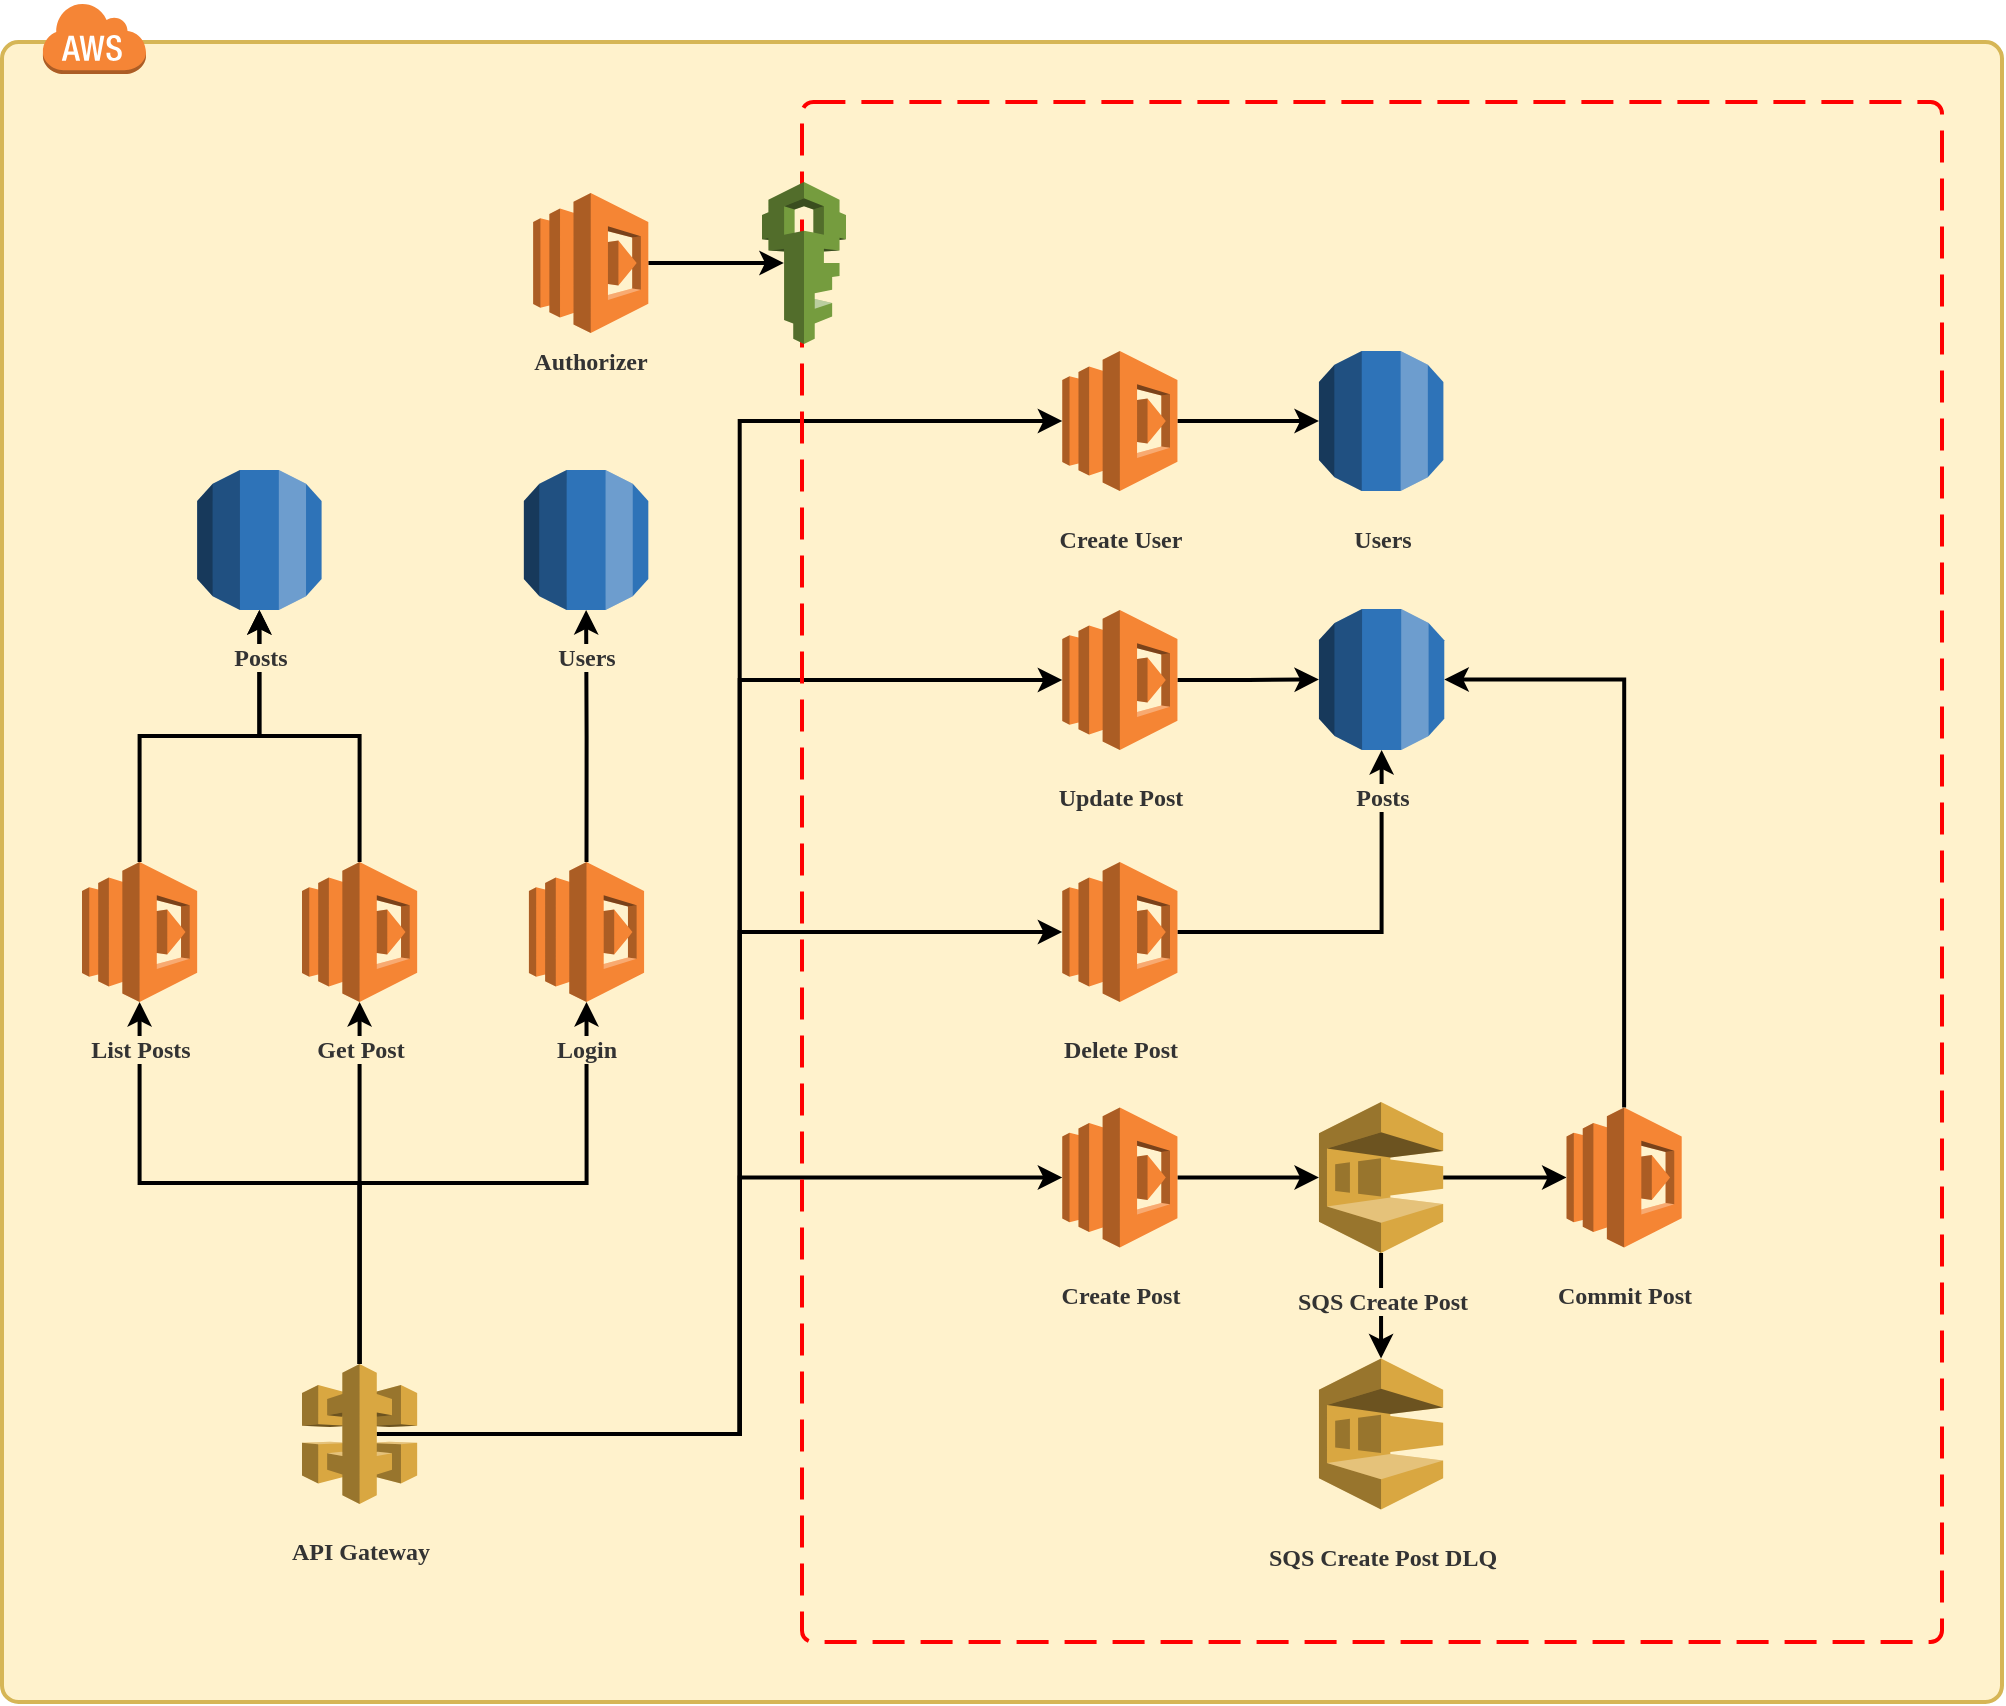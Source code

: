 <mxfile version="13.2.6" type="device"><diagram name="Page-1" id="822b0af5-4adb-64df-f703-e8dfc1f81529"><mxGraphModel dx="1426" dy="1604" grid="1" gridSize="10" guides="1" tooltips="1" connect="1" arrows="1" fold="1" page="1" pageScale="1" pageWidth="1100" pageHeight="850" background="#ffffff" math="0" shadow="0"><root><mxCell id="0"/><mxCell id="1" parent="0"/><mxCell id="55I_buVl4TcDoEqUeiso-3" value="" style="rounded=1;arcSize=1;dashed=0;fillColor=#fff2cc;strokeWidth=2;strokeColor=#d6b656;" vertex="1" parent="1"><mxGeometry x="60" y="-320" width="1000" height="830" as="geometry"/></mxCell><mxCell id="55I_buVl4TcDoEqUeiso-4" value="" style="dashed=0;html=1;shape=mxgraph.aws3.cloud;fillColor=#F58536;gradientColor=none;dashed=0;" vertex="1" parent="1"><mxGeometry x="80" y="-340" width="52" height="36" as="geometry"/></mxCell><mxCell id="55I_buVl4TcDoEqUeiso-25" style="edgeStyle=orthogonalEdgeStyle;rounded=0;orthogonalLoop=1;jettySize=auto;html=1;exitX=0.5;exitY=0;exitDx=0;exitDy=0;exitPerimeter=0;entryX=0.5;entryY=1;entryDx=0;entryDy=0;entryPerimeter=0;strokeWidth=2;" edge="1" parent="1" source="55I_buVl4TcDoEqUeiso-1" target="55I_buVl4TcDoEqUeiso-11"><mxGeometry relative="1" as="geometry"/></mxCell><mxCell id="55I_buVl4TcDoEqUeiso-26" style="edgeStyle=orthogonalEdgeStyle;rounded=0;orthogonalLoop=1;jettySize=auto;html=1;exitX=0.5;exitY=0;exitDx=0;exitDy=0;exitPerimeter=0;entryX=0.5;entryY=1;entryDx=0;entryDy=0;entryPerimeter=0;strokeWidth=2;" edge="1" parent="1" source="55I_buVl4TcDoEqUeiso-1" target="55I_buVl4TcDoEqUeiso-12"><mxGeometry relative="1" as="geometry"/></mxCell><mxCell id="55I_buVl4TcDoEqUeiso-27" style="edgeStyle=orthogonalEdgeStyle;rounded=0;orthogonalLoop=1;jettySize=auto;html=1;exitX=0.5;exitY=0;exitDx=0;exitDy=0;exitPerimeter=0;entryX=0.5;entryY=1;entryDx=0;entryDy=0;entryPerimeter=0;strokeWidth=2;" edge="1" parent="1" source="55I_buVl4TcDoEqUeiso-1" target="55I_buVl4TcDoEqUeiso-13"><mxGeometry relative="1" as="geometry"/></mxCell><mxCell id="55I_buVl4TcDoEqUeiso-29" style="edgeStyle=orthogonalEdgeStyle;rounded=0;orthogonalLoop=1;jettySize=auto;html=1;exitX=0.65;exitY=0.5;exitDx=0;exitDy=0;exitPerimeter=0;entryX=0;entryY=0.5;entryDx=0;entryDy=0;entryPerimeter=0;strokeWidth=2;" edge="1" parent="1" source="55I_buVl4TcDoEqUeiso-1" target="55I_buVl4TcDoEqUeiso-15"><mxGeometry relative="1" as="geometry"/></mxCell><mxCell id="55I_buVl4TcDoEqUeiso-30" style="edgeStyle=orthogonalEdgeStyle;rounded=0;orthogonalLoop=1;jettySize=auto;html=1;exitX=0.65;exitY=0.5;exitDx=0;exitDy=0;exitPerimeter=0;entryX=0;entryY=0.5;entryDx=0;entryDy=0;entryPerimeter=0;strokeWidth=2;" edge="1" parent="1" source="55I_buVl4TcDoEqUeiso-1" target="55I_buVl4TcDoEqUeiso-16"><mxGeometry relative="1" as="geometry"/></mxCell><mxCell id="55I_buVl4TcDoEqUeiso-31" style="edgeStyle=orthogonalEdgeStyle;rounded=0;orthogonalLoop=1;jettySize=auto;html=1;exitX=0.65;exitY=0.5;exitDx=0;exitDy=0;exitPerimeter=0;entryX=0;entryY=0.5;entryDx=0;entryDy=0;entryPerimeter=0;strokeWidth=2;" edge="1" parent="1" source="55I_buVl4TcDoEqUeiso-1" target="55I_buVl4TcDoEqUeiso-14"><mxGeometry relative="1" as="geometry"/></mxCell><mxCell id="55I_buVl4TcDoEqUeiso-46" style="edgeStyle=orthogonalEdgeStyle;rounded=0;orthogonalLoop=1;jettySize=auto;html=1;exitX=0.65;exitY=0.5;exitDx=0;exitDy=0;exitPerimeter=0;entryX=0;entryY=0.5;entryDx=0;entryDy=0;entryPerimeter=0;strokeWidth=2;fontFamily=Verdana;fontColor=#333333;" edge="1" parent="1" source="55I_buVl4TcDoEqUeiso-1" target="55I_buVl4TcDoEqUeiso-42"><mxGeometry relative="1" as="geometry"/></mxCell><mxCell id="55I_buVl4TcDoEqUeiso-1" value="API Gateway" style="outlineConnect=0;dashed=0;verticalLabelPosition=bottom;verticalAlign=top;align=center;html=1;shape=mxgraph.aws3.api_gateway;fillColor=#D9A741;gradientColor=none;fontFamily=Verdana;fontStyle=1;labelBackgroundColor=#FFF2CC;fontColor=#333333;spacingTop=10;" vertex="1" parent="1"><mxGeometry x="210" y="341" width="57.58" height="70" as="geometry"/></mxCell><mxCell id="55I_buVl4TcDoEqUeiso-6" value="" style="rounded=1;arcSize=1;dashed=1;strokeColor=#ff0000;fillColor=none;gradientColor=none;dashPattern=8 4;strokeWidth=2;" vertex="1" parent="1"><mxGeometry x="460" y="-290" width="570" height="770" as="geometry"/></mxCell><mxCell id="55I_buVl4TcDoEqUeiso-7" value="" style="outlineConnect=0;dashed=0;verticalLabelPosition=bottom;verticalAlign=top;align=center;html=1;shape=mxgraph.aws3.iam;fillColor=#759C3E;gradientColor=none;" vertex="1" parent="1"><mxGeometry x="440" y="-250" width="42" height="81" as="geometry"/></mxCell><mxCell id="55I_buVl4TcDoEqUeiso-28" style="edgeStyle=orthogonalEdgeStyle;rounded=0;orthogonalLoop=1;jettySize=auto;html=1;exitX=1;exitY=0.5;exitDx=0;exitDy=0;exitPerimeter=0;entryX=0.26;entryY=0.5;entryDx=0;entryDy=0;entryPerimeter=0;strokeWidth=2;" edge="1" parent="1" source="55I_buVl4TcDoEqUeiso-10" target="55I_buVl4TcDoEqUeiso-7"><mxGeometry relative="1" as="geometry"/></mxCell><mxCell id="55I_buVl4TcDoEqUeiso-10" value="&lt;b&gt;&lt;font&gt;Authorizer&lt;/font&gt;&lt;/b&gt;" style="outlineConnect=0;dashed=0;verticalLabelPosition=bottom;verticalAlign=top;align=center;html=1;shape=mxgraph.aws3.lambda;fillColor=#F58534;gradientColor=none;fontFamily=Verdana;fontStyle=0;fontColor=#333333;" vertex="1" parent="1"><mxGeometry x="325.58" y="-244.5" width="57.58" height="70" as="geometry"/></mxCell><mxCell id="55I_buVl4TcDoEqUeiso-22" style="edgeStyle=orthogonalEdgeStyle;rounded=0;orthogonalLoop=1;jettySize=auto;html=1;exitX=0.5;exitY=0;exitDx=0;exitDy=0;exitPerimeter=0;entryX=0.5;entryY=1;entryDx=0;entryDy=0;entryPerimeter=0;strokeWidth=2;" edge="1" parent="1" source="55I_buVl4TcDoEqUeiso-11" target="55I_buVl4TcDoEqUeiso-8"><mxGeometry relative="1" as="geometry"/></mxCell><mxCell id="55I_buVl4TcDoEqUeiso-11" value="List Posts" style="outlineConnect=0;dashed=0;verticalLabelPosition=bottom;verticalAlign=top;align=center;html=1;shape=mxgraph.aws3.lambda;fillColor=#F58534;gradientColor=none;fontFamily=Verdana;fontStyle=1;labelBackgroundColor=#FFF2CC;fontColor=#333333;spacingTop=10;" vertex="1" parent="1"><mxGeometry x="100.0" y="90" width="57.58" height="70" as="geometry"/></mxCell><mxCell id="55I_buVl4TcDoEqUeiso-23" style="edgeStyle=orthogonalEdgeStyle;rounded=0;orthogonalLoop=1;jettySize=auto;html=1;exitX=0.5;exitY=0;exitDx=0;exitDy=0;exitPerimeter=0;entryX=0.5;entryY=1;entryDx=0;entryDy=0;entryPerimeter=0;strokeWidth=2;" edge="1" parent="1" source="55I_buVl4TcDoEqUeiso-12" target="55I_buVl4TcDoEqUeiso-8"><mxGeometry relative="1" as="geometry"/></mxCell><mxCell id="55I_buVl4TcDoEqUeiso-12" value="Get Post" style="outlineConnect=0;dashed=0;verticalLabelPosition=bottom;verticalAlign=top;align=center;html=1;shape=mxgraph.aws3.lambda;fillColor=#F58534;gradientColor=none;labelBackgroundColor=#FFF2CC;fontColor=#333333;fontFamily=Verdana;fontStyle=1;spacingTop=10;" vertex="1" parent="1"><mxGeometry x="210.0" y="90" width="57.58" height="70" as="geometry"/></mxCell><mxCell id="55I_buVl4TcDoEqUeiso-24" style="edgeStyle=orthogonalEdgeStyle;rounded=0;orthogonalLoop=1;jettySize=auto;html=1;exitX=0.5;exitY=0;exitDx=0;exitDy=0;exitPerimeter=0;entryX=0.5;entryY=1;entryDx=0;entryDy=0;entryPerimeter=0;strokeWidth=2;" edge="1" parent="1" source="55I_buVl4TcDoEqUeiso-13" target="55I_buVl4TcDoEqUeiso-9"><mxGeometry relative="1" as="geometry"/></mxCell><mxCell id="55I_buVl4TcDoEqUeiso-13" value="Login" style="outlineConnect=0;dashed=0;verticalLabelPosition=bottom;verticalAlign=top;align=center;html=1;shape=mxgraph.aws3.lambda;fillColor=#F58534;gradientColor=none;fontFamily=Verdana;fontStyle=1;labelBackgroundColor=#FFF2CC;fontColor=#333333;spacingTop=10;" vertex="1" parent="1"><mxGeometry x="323.46" y="90" width="57.58" height="70" as="geometry"/></mxCell><mxCell id="55I_buVl4TcDoEqUeiso-32" style="edgeStyle=orthogonalEdgeStyle;rounded=0;orthogonalLoop=1;jettySize=auto;html=1;exitX=1;exitY=0.5;exitDx=0;exitDy=0;exitPerimeter=0;entryX=0;entryY=0.5;entryDx=0;entryDy=0;entryPerimeter=0;strokeWidth=2;" edge="1" parent="1" source="55I_buVl4TcDoEqUeiso-14" target="55I_buVl4TcDoEqUeiso-21"><mxGeometry relative="1" as="geometry"/></mxCell><mxCell id="55I_buVl4TcDoEqUeiso-14" value="Create User" style="outlineConnect=0;dashed=0;verticalLabelPosition=bottom;verticalAlign=top;align=center;html=1;shape=mxgraph.aws3.lambda;fillColor=#F58534;gradientColor=none;fontStyle=1;fontFamily=Verdana;labelBackgroundColor=#FFF2CC;fontColor=#333333;spacingTop=10;" vertex="1" parent="1"><mxGeometry x="590.14" y="-165.5" width="57.58" height="70" as="geometry"/></mxCell><mxCell id="55I_buVl4TcDoEqUeiso-33" style="edgeStyle=orthogonalEdgeStyle;rounded=0;orthogonalLoop=1;jettySize=auto;html=1;exitX=1;exitY=0.5;exitDx=0;exitDy=0;exitPerimeter=0;entryX=0;entryY=0.5;entryDx=0;entryDy=0;entryPerimeter=0;strokeWidth=2;" edge="1" parent="1" source="55I_buVl4TcDoEqUeiso-15" target="55I_buVl4TcDoEqUeiso-20"><mxGeometry relative="1" as="geometry"/></mxCell><mxCell id="55I_buVl4TcDoEqUeiso-15" value="Update Post" style="outlineConnect=0;dashed=0;verticalLabelPosition=bottom;verticalAlign=top;align=center;html=1;shape=mxgraph.aws3.lambda;fillColor=#F58534;gradientColor=none;fontFamily=Verdana;labelBackgroundColor=#FFF2CC;fontColor=#333333;spacingTop=10;fontStyle=1" vertex="1" parent="1"><mxGeometry x="590.14" y="-36" width="57.58" height="70" as="geometry"/></mxCell><mxCell id="55I_buVl4TcDoEqUeiso-34" style="edgeStyle=orthogonalEdgeStyle;rounded=0;orthogonalLoop=1;jettySize=auto;html=1;exitX=1;exitY=0.5;exitDx=0;exitDy=0;exitPerimeter=0;entryX=0;entryY=0.5;entryDx=0;entryDy=0;entryPerimeter=0;strokeWidth=2;" edge="1" parent="1" source="55I_buVl4TcDoEqUeiso-16" target="55I_buVl4TcDoEqUeiso-17"><mxGeometry relative="1" as="geometry"/></mxCell><mxCell id="55I_buVl4TcDoEqUeiso-16" value="Create Post" style="outlineConnect=0;dashed=0;verticalLabelPosition=bottom;verticalAlign=top;align=center;html=1;shape=mxgraph.aws3.lambda;fillColor=#F58534;gradientColor=none;labelBackgroundColor=#FFF2CC;spacingTop=10;fontColor=#333333;fontFamily=Verdana;fontStyle=1" vertex="1" parent="1"><mxGeometry x="590.14" y="212.75" width="57.58" height="70" as="geometry"/></mxCell><mxCell id="55I_buVl4TcDoEqUeiso-35" style="edgeStyle=orthogonalEdgeStyle;rounded=0;orthogonalLoop=1;jettySize=auto;html=1;exitX=0.5;exitY=1;exitDx=0;exitDy=0;exitPerimeter=0;entryX=0.5;entryY=0;entryDx=0;entryDy=0;entryPerimeter=0;strokeWidth=2;" edge="1" parent="1" source="55I_buVl4TcDoEqUeiso-17" target="55I_buVl4TcDoEqUeiso-18"><mxGeometry relative="1" as="geometry"/></mxCell><mxCell id="55I_buVl4TcDoEqUeiso-36" style="edgeStyle=orthogonalEdgeStyle;rounded=0;orthogonalLoop=1;jettySize=auto;html=1;exitX=1;exitY=0.5;exitDx=0;exitDy=0;exitPerimeter=0;entryX=0;entryY=0.5;entryDx=0;entryDy=0;entryPerimeter=0;strokeWidth=2;" edge="1" parent="1" source="55I_buVl4TcDoEqUeiso-17" target="55I_buVl4TcDoEqUeiso-19"><mxGeometry relative="1" as="geometry"/></mxCell><mxCell id="55I_buVl4TcDoEqUeiso-17" value="SQS Create Post" style="outlineConnect=0;dashed=0;verticalLabelPosition=bottom;verticalAlign=top;align=center;html=1;shape=mxgraph.aws3.sqs;fillColor=#D9A741;gradientColor=none;fontStyle=1;fontFamily=Verdana;labelBackgroundColor=#FFF2CC;fontColor=#333333;spacingTop=10;" vertex="1" parent="1"><mxGeometry x="718.48" y="210" width="62.1" height="75.5" as="geometry"/></mxCell><mxCell id="55I_buVl4TcDoEqUeiso-18" value="SQS Create Post DLQ" style="outlineConnect=0;dashed=0;verticalLabelPosition=bottom;verticalAlign=top;align=center;html=1;shape=mxgraph.aws3.sqs;fillColor=#D9A741;gradientColor=none;fontFamily=Verdana;fontStyle=1;fontColor=#333333;labelBackgroundColor=#FFF2CC;spacingTop=10;" vertex="1" parent="1"><mxGeometry x="718.48" y="338.25" width="62.1" height="75.5" as="geometry"/></mxCell><mxCell id="55I_buVl4TcDoEqUeiso-41" style="edgeStyle=orthogonalEdgeStyle;rounded=0;orthogonalLoop=1;jettySize=auto;html=1;exitX=0.5;exitY=0;exitDx=0;exitDy=0;exitPerimeter=0;entryX=1;entryY=0.5;entryDx=0;entryDy=0;entryPerimeter=0;strokeWidth=2;fontFamily=Verdana;fontColor=#333333;" edge="1" parent="1" source="55I_buVl4TcDoEqUeiso-19" target="55I_buVl4TcDoEqUeiso-20"><mxGeometry relative="1" as="geometry"/></mxCell><mxCell id="55I_buVl4TcDoEqUeiso-19" value="Commit Post" style="outlineConnect=0;dashed=0;verticalLabelPosition=bottom;verticalAlign=top;align=center;html=1;shape=mxgraph.aws3.lambda;fillColor=#F58534;gradientColor=none;fontColor=#333333;labelBackgroundColor=#FFF2CC;fontStyle=1;fontFamily=Verdana;spacingTop=10;" vertex="1" parent="1"><mxGeometry x="842.27" y="212.75" width="57.58" height="70" as="geometry"/></mxCell><mxCell id="55I_buVl4TcDoEqUeiso-21" value="Users" style="outlineConnect=0;dashed=0;verticalLabelPosition=bottom;verticalAlign=top;align=center;html=1;shape=mxgraph.aws3.rds;fillColor=#2E73B8;gradientColor=none;spacingTop=10;fontStyle=1;fontFamily=Verdana;labelBackgroundColor=#FFF2CC;fontColor=#333333;" vertex="1" parent="1"><mxGeometry x="718.48" y="-165.5" width="62.22" height="70" as="geometry"/></mxCell><mxCell id="55I_buVl4TcDoEqUeiso-8" value="Posts&lt;br&gt;" style="outlineConnect=0;dashed=0;verticalLabelPosition=bottom;verticalAlign=top;align=center;html=1;shape=mxgraph.aws3.rds;fillColor=#2E73B8;gradientColor=none;fontFamily=Verdana;fontStyle=1;fontColor=#333333;labelBackgroundColor=#FFF2CC;spacingTop=10;" vertex="1" parent="1"><mxGeometry x="157.58" y="-106" width="62.22" height="70" as="geometry"/></mxCell><mxCell id="55I_buVl4TcDoEqUeiso-9" value="Users&lt;br&gt;" style="outlineConnect=0;dashed=0;verticalLabelPosition=bottom;verticalAlign=top;align=center;html=1;shape=mxgraph.aws3.rds;fillColor=#2E73B8;gradientColor=none;labelBackgroundColor=#FFF2CC;spacingTop=10;fontColor=#333333;fontFamily=Verdana;fontStyle=1" vertex="1" parent="1"><mxGeometry x="320.94" y="-106" width="62.22" height="70" as="geometry"/></mxCell><mxCell id="55I_buVl4TcDoEqUeiso-45" style="edgeStyle=orthogonalEdgeStyle;rounded=0;orthogonalLoop=1;jettySize=auto;html=1;exitX=1;exitY=0.5;exitDx=0;exitDy=0;exitPerimeter=0;entryX=0.5;entryY=1;entryDx=0;entryDy=0;entryPerimeter=0;strokeWidth=2;fontFamily=Verdana;fontColor=#333333;" edge="1" parent="1" source="55I_buVl4TcDoEqUeiso-42" target="55I_buVl4TcDoEqUeiso-20"><mxGeometry relative="1" as="geometry"/></mxCell><mxCell id="55I_buVl4TcDoEqUeiso-42" value="Delete Post" style="outlineConnect=0;dashed=0;verticalLabelPosition=bottom;verticalAlign=top;align=center;html=1;shape=mxgraph.aws3.lambda;fillColor=#F58534;gradientColor=none;labelBackgroundColor=#FFF2CC;spacingTop=10;fontColor=#333333;fontFamily=Verdana;fontStyle=1" vertex="1" parent="1"><mxGeometry x="590.14" y="90" width="57.58" height="70" as="geometry"/></mxCell><mxCell id="55I_buVl4TcDoEqUeiso-20" value="Posts" style="outlineConnect=0;dashed=0;verticalLabelPosition=bottom;verticalAlign=top;align=center;html=1;shape=mxgraph.aws3.rds;fillColor=#2E73B8;gradientColor=none;spacingTop=10;fontFamily=Verdana;fontColor=#333333;labelBackgroundColor=#FFF2CC;fontStyle=1" vertex="1" parent="1"><mxGeometry x="718.48" y="-36.5" width="62.66" height="70.5" as="geometry"/></mxCell></root></mxGraphModel></diagram></mxfile>